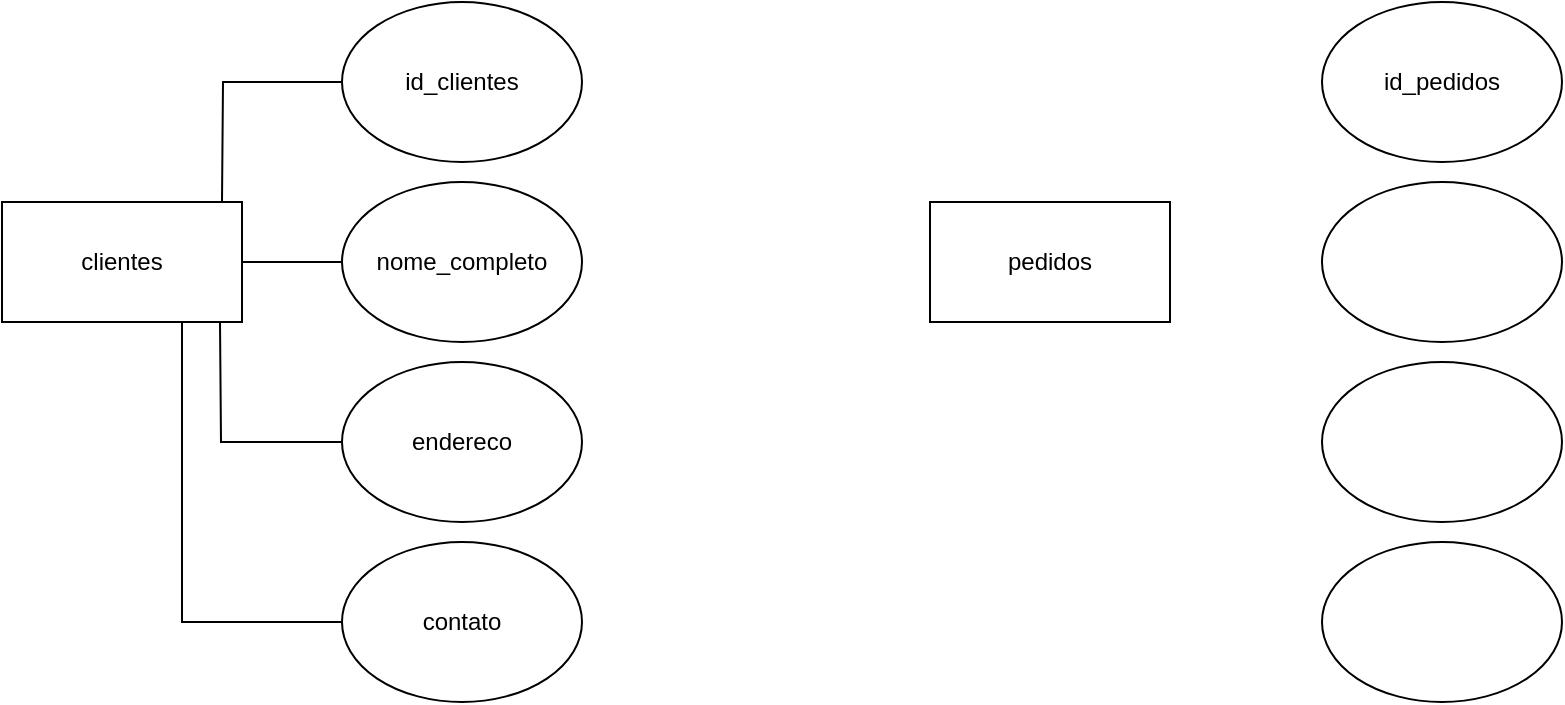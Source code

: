 <mxfile version="24.0.2" type="github">
  <diagram name="Página-1" id="W_Ezgoi-S1Ga9tkqL3iD">
    <mxGraphModel dx="1707" dy="506" grid="1" gridSize="10" guides="1" tooltips="1" connect="1" arrows="1" fold="1" page="1" pageScale="1" pageWidth="827" pageHeight="1169" math="0" shadow="0">
      <root>
        <mxCell id="0" />
        <mxCell id="1" parent="0" />
        <mxCell id="AsFd2y1bnzHScgN-mQjk-1" value="pedidos" style="rounded=0;whiteSpace=wrap;html=1;" vertex="1" parent="1">
          <mxGeometry x="354" y="230" width="120" height="60" as="geometry" />
        </mxCell>
        <mxCell id="AsFd2y1bnzHScgN-mQjk-2" value="id_pedidos" style="ellipse;whiteSpace=wrap;html=1;" vertex="1" parent="1">
          <mxGeometry x="550" y="130" width="120" height="80" as="geometry" />
        </mxCell>
        <mxCell id="AsFd2y1bnzHScgN-mQjk-3" value="id_clientes" style="ellipse;whiteSpace=wrap;html=1;" vertex="1" parent="1">
          <mxGeometry x="60" y="130" width="120" height="80" as="geometry" />
        </mxCell>
        <mxCell id="AsFd2y1bnzHScgN-mQjk-4" value="clientes" style="rounded=0;whiteSpace=wrap;html=1;" vertex="1" parent="1">
          <mxGeometry x="-110" y="230" width="120" height="60" as="geometry" />
        </mxCell>
        <mxCell id="AsFd2y1bnzHScgN-mQjk-13" style="edgeStyle=orthogonalEdgeStyle;rounded=0;orthogonalLoop=1;jettySize=auto;html=1;entryX=1;entryY=0.5;entryDx=0;entryDy=0;strokeColor=default;align=center;verticalAlign=middle;fontFamily=Helvetica;fontSize=11;fontColor=default;labelBackgroundColor=default;endArrow=none;endFill=0;" edge="1" parent="1" source="AsFd2y1bnzHScgN-mQjk-5" target="AsFd2y1bnzHScgN-mQjk-4">
          <mxGeometry relative="1" as="geometry" />
        </mxCell>
        <mxCell id="AsFd2y1bnzHScgN-mQjk-5" value="nome_completo" style="ellipse;whiteSpace=wrap;html=1;" vertex="1" parent="1">
          <mxGeometry x="60" y="220" width="120" height="80" as="geometry" />
        </mxCell>
        <mxCell id="AsFd2y1bnzHScgN-mQjk-6" value="endereco" style="ellipse;whiteSpace=wrap;html=1;" vertex="1" parent="1">
          <mxGeometry x="60" y="310" width="120" height="80" as="geometry" />
        </mxCell>
        <mxCell id="AsFd2y1bnzHScgN-mQjk-15" style="edgeStyle=orthogonalEdgeStyle;rounded=0;orthogonalLoop=1;jettySize=auto;html=1;entryX=0.75;entryY=1;entryDx=0;entryDy=0;strokeColor=default;align=center;verticalAlign=middle;fontFamily=Helvetica;fontSize=11;fontColor=default;labelBackgroundColor=default;endArrow=none;endFill=0;" edge="1" parent="1" source="AsFd2y1bnzHScgN-mQjk-7" target="AsFd2y1bnzHScgN-mQjk-4">
          <mxGeometry relative="1" as="geometry" />
        </mxCell>
        <mxCell id="AsFd2y1bnzHScgN-mQjk-7" value="contato" style="ellipse;whiteSpace=wrap;html=1;" vertex="1" parent="1">
          <mxGeometry x="60" y="400" width="120" height="80" as="geometry" />
        </mxCell>
        <mxCell id="AsFd2y1bnzHScgN-mQjk-8" value="" style="ellipse;whiteSpace=wrap;html=1;" vertex="1" parent="1">
          <mxGeometry x="550" y="220" width="120" height="80" as="geometry" />
        </mxCell>
        <mxCell id="AsFd2y1bnzHScgN-mQjk-9" value="" style="ellipse;whiteSpace=wrap;html=1;" vertex="1" parent="1">
          <mxGeometry x="550" y="310" width="120" height="80" as="geometry" />
        </mxCell>
        <mxCell id="AsFd2y1bnzHScgN-mQjk-10" value="" style="ellipse;whiteSpace=wrap;html=1;" vertex="1" parent="1">
          <mxGeometry x="550" y="400" width="120" height="80" as="geometry" />
        </mxCell>
        <mxCell id="AsFd2y1bnzHScgN-mQjk-12" style="edgeStyle=orthogonalEdgeStyle;rounded=0;orthogonalLoop=1;jettySize=auto;html=1;endArrow=none;endFill=0;" edge="1" parent="1" source="AsFd2y1bnzHScgN-mQjk-3">
          <mxGeometry relative="1" as="geometry">
            <mxPoint y="230" as="targetPoint" />
          </mxGeometry>
        </mxCell>
        <mxCell id="AsFd2y1bnzHScgN-mQjk-14" style="edgeStyle=orthogonalEdgeStyle;rounded=0;orthogonalLoop=1;jettySize=auto;html=1;strokeColor=default;align=center;verticalAlign=middle;fontFamily=Helvetica;fontSize=11;fontColor=default;labelBackgroundColor=default;endArrow=none;endFill=0;" edge="1" parent="1" source="AsFd2y1bnzHScgN-mQjk-6">
          <mxGeometry relative="1" as="geometry">
            <mxPoint x="-1" y="290" as="targetPoint" />
          </mxGeometry>
        </mxCell>
      </root>
    </mxGraphModel>
  </diagram>
</mxfile>
